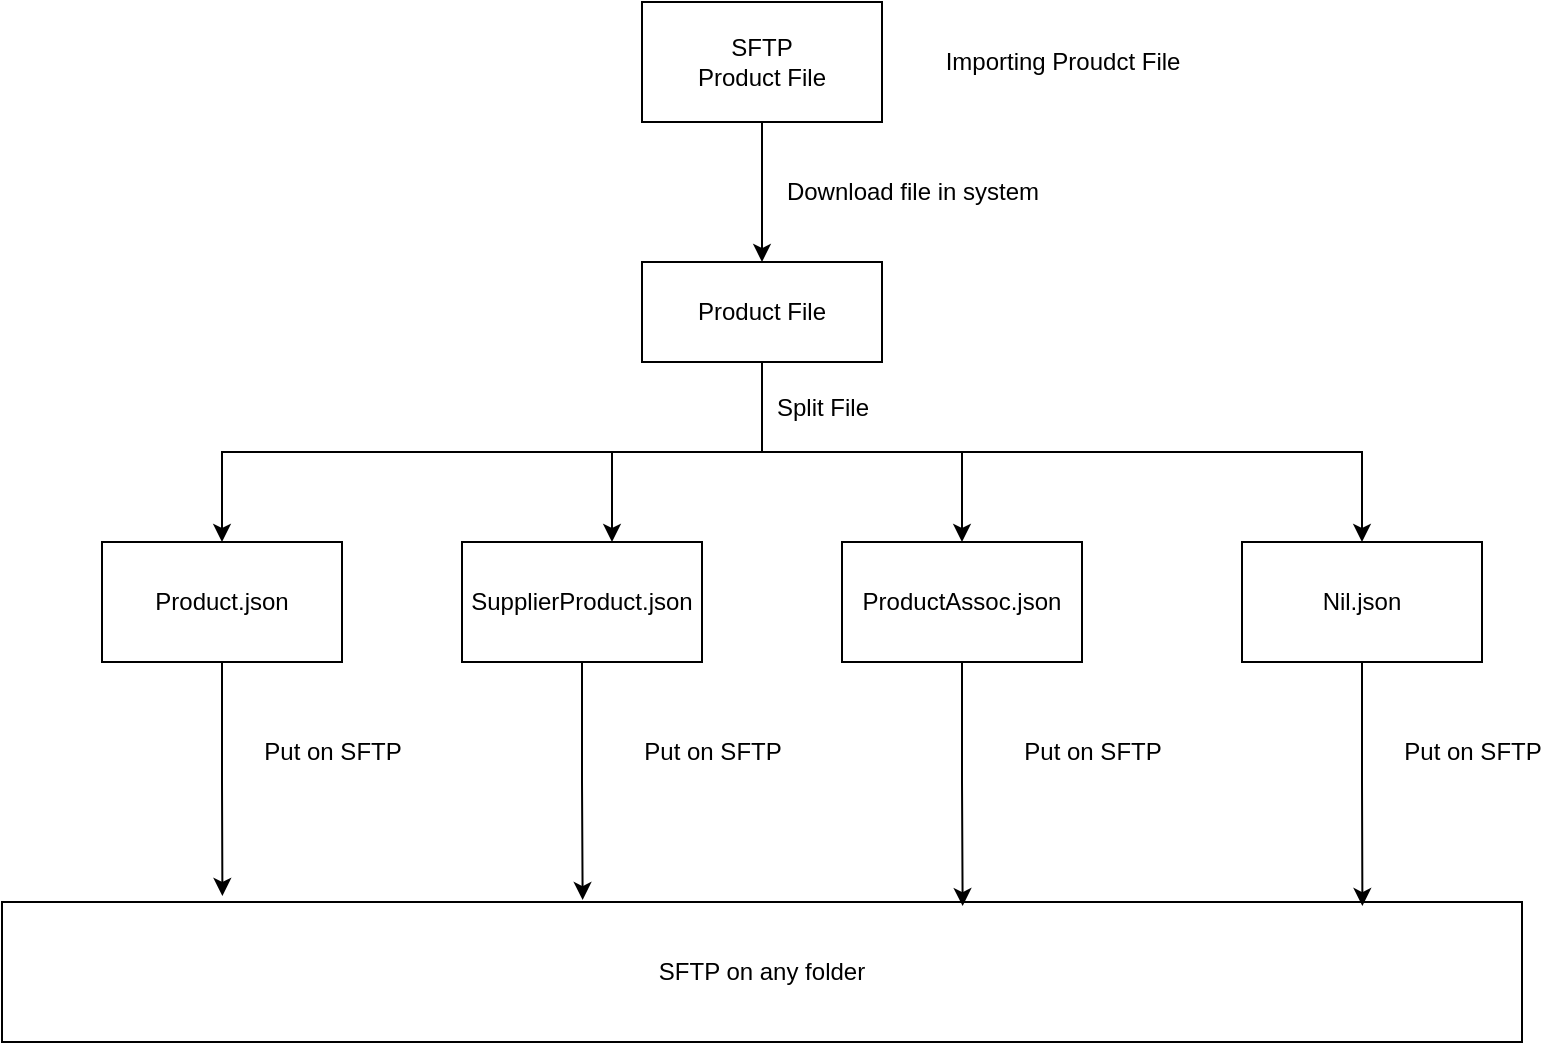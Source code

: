 <mxfile version="27.0.6">
  <diagram name="Page-1" id="TGWT51WIdp7XkZaSbVBs">
    <mxGraphModel dx="1426" dy="764" grid="1" gridSize="10" guides="1" tooltips="1" connect="1" arrows="1" fold="1" page="1" pageScale="1" pageWidth="850" pageHeight="1100" math="0" shadow="0">
      <root>
        <mxCell id="0" />
        <mxCell id="1" parent="0" />
        <mxCell id="zZlsOXDRzm4i8i5iI6bv-11" value="SFTP&lt;br&gt;Product File" style="rounded=0;whiteSpace=wrap;html=1;" vertex="1" parent="1">
          <mxGeometry x="730" y="290" width="120" height="60" as="geometry" />
        </mxCell>
        <mxCell id="zZlsOXDRzm4i8i5iI6bv-12" style="edgeStyle=orthogonalEdgeStyle;rounded=0;orthogonalLoop=1;jettySize=auto;html=1;exitX=0.5;exitY=1;exitDx=0;exitDy=0;entryX=0.5;entryY=0;entryDx=0;entryDy=0;" edge="1" parent="1" source="zZlsOXDRzm4i8i5iI6bv-16" target="zZlsOXDRzm4i8i5iI6bv-21">
          <mxGeometry relative="1" as="geometry" />
        </mxCell>
        <mxCell id="zZlsOXDRzm4i8i5iI6bv-13" style="edgeStyle=orthogonalEdgeStyle;rounded=0;orthogonalLoop=1;jettySize=auto;html=1;" edge="1" parent="1" source="zZlsOXDRzm4i8i5iI6bv-16" target="zZlsOXDRzm4i8i5iI6bv-20">
          <mxGeometry relative="1" as="geometry">
            <Array as="points">
              <mxPoint x="790" y="515" />
              <mxPoint x="715" y="515" />
            </Array>
          </mxGeometry>
        </mxCell>
        <mxCell id="zZlsOXDRzm4i8i5iI6bv-14" style="edgeStyle=orthogonalEdgeStyle;rounded=0;orthogonalLoop=1;jettySize=auto;html=1;exitX=0.5;exitY=1;exitDx=0;exitDy=0;entryX=0.5;entryY=0;entryDx=0;entryDy=0;" edge="1" parent="1" source="zZlsOXDRzm4i8i5iI6bv-16" target="zZlsOXDRzm4i8i5iI6bv-19">
          <mxGeometry relative="1" as="geometry" />
        </mxCell>
        <mxCell id="zZlsOXDRzm4i8i5iI6bv-15" style="edgeStyle=orthogonalEdgeStyle;rounded=0;orthogonalLoop=1;jettySize=auto;html=1;exitX=0.5;exitY=1;exitDx=0;exitDy=0;" edge="1" parent="1" source="zZlsOXDRzm4i8i5iI6bv-16" target="zZlsOXDRzm4i8i5iI6bv-18">
          <mxGeometry relative="1" as="geometry" />
        </mxCell>
        <mxCell id="zZlsOXDRzm4i8i5iI6bv-16" value="Product File" style="rounded=0;whiteSpace=wrap;html=1;" vertex="1" parent="1">
          <mxGeometry x="730" y="420" width="120" height="50" as="geometry" />
        </mxCell>
        <mxCell id="zZlsOXDRzm4i8i5iI6bv-17" value="" style="endArrow=classic;html=1;rounded=0;exitX=0.5;exitY=1;exitDx=0;exitDy=0;" edge="1" parent="1" source="zZlsOXDRzm4i8i5iI6bv-11">
          <mxGeometry width="50" height="50" relative="1" as="geometry">
            <mxPoint x="750" y="680" as="sourcePoint" />
            <mxPoint x="790" y="420" as="targetPoint" />
          </mxGeometry>
        </mxCell>
        <mxCell id="zZlsOXDRzm4i8i5iI6bv-18" value="Nil.json" style="rounded=0;whiteSpace=wrap;html=1;" vertex="1" parent="1">
          <mxGeometry x="1030" y="560" width="120" height="60" as="geometry" />
        </mxCell>
        <mxCell id="zZlsOXDRzm4i8i5iI6bv-19" value="ProductAssoc.json" style="rounded=0;whiteSpace=wrap;html=1;" vertex="1" parent="1">
          <mxGeometry x="830" y="560" width="120" height="60" as="geometry" />
        </mxCell>
        <mxCell id="zZlsOXDRzm4i8i5iI6bv-20" value="SupplierProduct.json" style="rounded=0;whiteSpace=wrap;html=1;" vertex="1" parent="1">
          <mxGeometry x="640" y="560" width="120" height="60" as="geometry" />
        </mxCell>
        <mxCell id="zZlsOXDRzm4i8i5iI6bv-21" value="Product.json" style="rounded=0;whiteSpace=wrap;html=1;" vertex="1" parent="1">
          <mxGeometry x="460" y="560" width="120" height="60" as="geometry" />
        </mxCell>
        <mxCell id="zZlsOXDRzm4i8i5iI6bv-22" value="SFTP on any folder" style="rounded=0;whiteSpace=wrap;html=1;" vertex="1" parent="1">
          <mxGeometry x="410" y="740" width="760" height="70" as="geometry" />
        </mxCell>
        <mxCell id="zZlsOXDRzm4i8i5iI6bv-23" value="Download file in system" style="text;html=1;align=center;verticalAlign=middle;resizable=0;points=[];autosize=1;strokeColor=none;fillColor=none;" vertex="1" parent="1">
          <mxGeometry x="790" y="370" width="150" height="30" as="geometry" />
        </mxCell>
        <mxCell id="zZlsOXDRzm4i8i5iI6bv-24" value="Importing Proudct File" style="text;html=1;align=center;verticalAlign=middle;resizable=0;points=[];autosize=1;strokeColor=none;fillColor=none;" vertex="1" parent="1">
          <mxGeometry x="870" y="305" width="140" height="30" as="geometry" />
        </mxCell>
        <mxCell id="zZlsOXDRzm4i8i5iI6bv-25" value="Split File" style="text;html=1;align=center;verticalAlign=middle;resizable=0;points=[];autosize=1;strokeColor=none;fillColor=none;" vertex="1" parent="1">
          <mxGeometry x="785" y="478" width="70" height="30" as="geometry" />
        </mxCell>
        <mxCell id="zZlsOXDRzm4i8i5iI6bv-26" value="Put on SFTP" style="text;html=1;align=center;verticalAlign=middle;resizable=0;points=[];autosize=1;strokeColor=none;fillColor=none;" vertex="1" parent="1">
          <mxGeometry x="1100" y="650" width="90" height="30" as="geometry" />
        </mxCell>
        <mxCell id="zZlsOXDRzm4i8i5iI6bv-27" style="edgeStyle=orthogonalEdgeStyle;rounded=0;orthogonalLoop=1;jettySize=auto;html=1;exitX=0.5;exitY=1;exitDx=0;exitDy=0;entryX=0.145;entryY=-0.043;entryDx=0;entryDy=0;entryPerimeter=0;" edge="1" parent="1" source="zZlsOXDRzm4i8i5iI6bv-21" target="zZlsOXDRzm4i8i5iI6bv-22">
          <mxGeometry relative="1" as="geometry">
            <mxPoint x="520" y="730" as="targetPoint" />
          </mxGeometry>
        </mxCell>
        <mxCell id="zZlsOXDRzm4i8i5iI6bv-28" style="edgeStyle=orthogonalEdgeStyle;rounded=0;orthogonalLoop=1;jettySize=auto;html=1;exitX=0.5;exitY=1;exitDx=0;exitDy=0;entryX=0.382;entryY=-0.014;entryDx=0;entryDy=0;entryPerimeter=0;" edge="1" parent="1" source="zZlsOXDRzm4i8i5iI6bv-20" target="zZlsOXDRzm4i8i5iI6bv-22">
          <mxGeometry relative="1" as="geometry" />
        </mxCell>
        <mxCell id="zZlsOXDRzm4i8i5iI6bv-29" style="edgeStyle=orthogonalEdgeStyle;rounded=0;orthogonalLoop=1;jettySize=auto;html=1;exitX=0.5;exitY=1;exitDx=0;exitDy=0;entryX=0.632;entryY=0.029;entryDx=0;entryDy=0;entryPerimeter=0;" edge="1" parent="1" source="zZlsOXDRzm4i8i5iI6bv-19" target="zZlsOXDRzm4i8i5iI6bv-22">
          <mxGeometry relative="1" as="geometry" />
        </mxCell>
        <mxCell id="zZlsOXDRzm4i8i5iI6bv-30" style="edgeStyle=orthogonalEdgeStyle;rounded=0;orthogonalLoop=1;jettySize=auto;html=1;exitX=0.5;exitY=1;exitDx=0;exitDy=0;entryX=0.895;entryY=0.029;entryDx=0;entryDy=0;entryPerimeter=0;" edge="1" parent="1" source="zZlsOXDRzm4i8i5iI6bv-18" target="zZlsOXDRzm4i8i5iI6bv-22">
          <mxGeometry relative="1" as="geometry" />
        </mxCell>
        <mxCell id="zZlsOXDRzm4i8i5iI6bv-31" value="Put on SFTP" style="text;html=1;align=center;verticalAlign=middle;resizable=0;points=[];autosize=1;strokeColor=none;fillColor=none;" vertex="1" parent="1">
          <mxGeometry x="910" y="650" width="90" height="30" as="geometry" />
        </mxCell>
        <mxCell id="zZlsOXDRzm4i8i5iI6bv-32" value="Put on SFTP" style="text;html=1;align=center;verticalAlign=middle;resizable=0;points=[];autosize=1;strokeColor=none;fillColor=none;" vertex="1" parent="1">
          <mxGeometry x="720" y="650" width="90" height="30" as="geometry" />
        </mxCell>
        <mxCell id="zZlsOXDRzm4i8i5iI6bv-33" value="Put on SFTP" style="text;html=1;align=center;verticalAlign=middle;resizable=0;points=[];autosize=1;strokeColor=none;fillColor=none;" vertex="1" parent="1">
          <mxGeometry x="530" y="650" width="90" height="30" as="geometry" />
        </mxCell>
      </root>
    </mxGraphModel>
  </diagram>
</mxfile>
